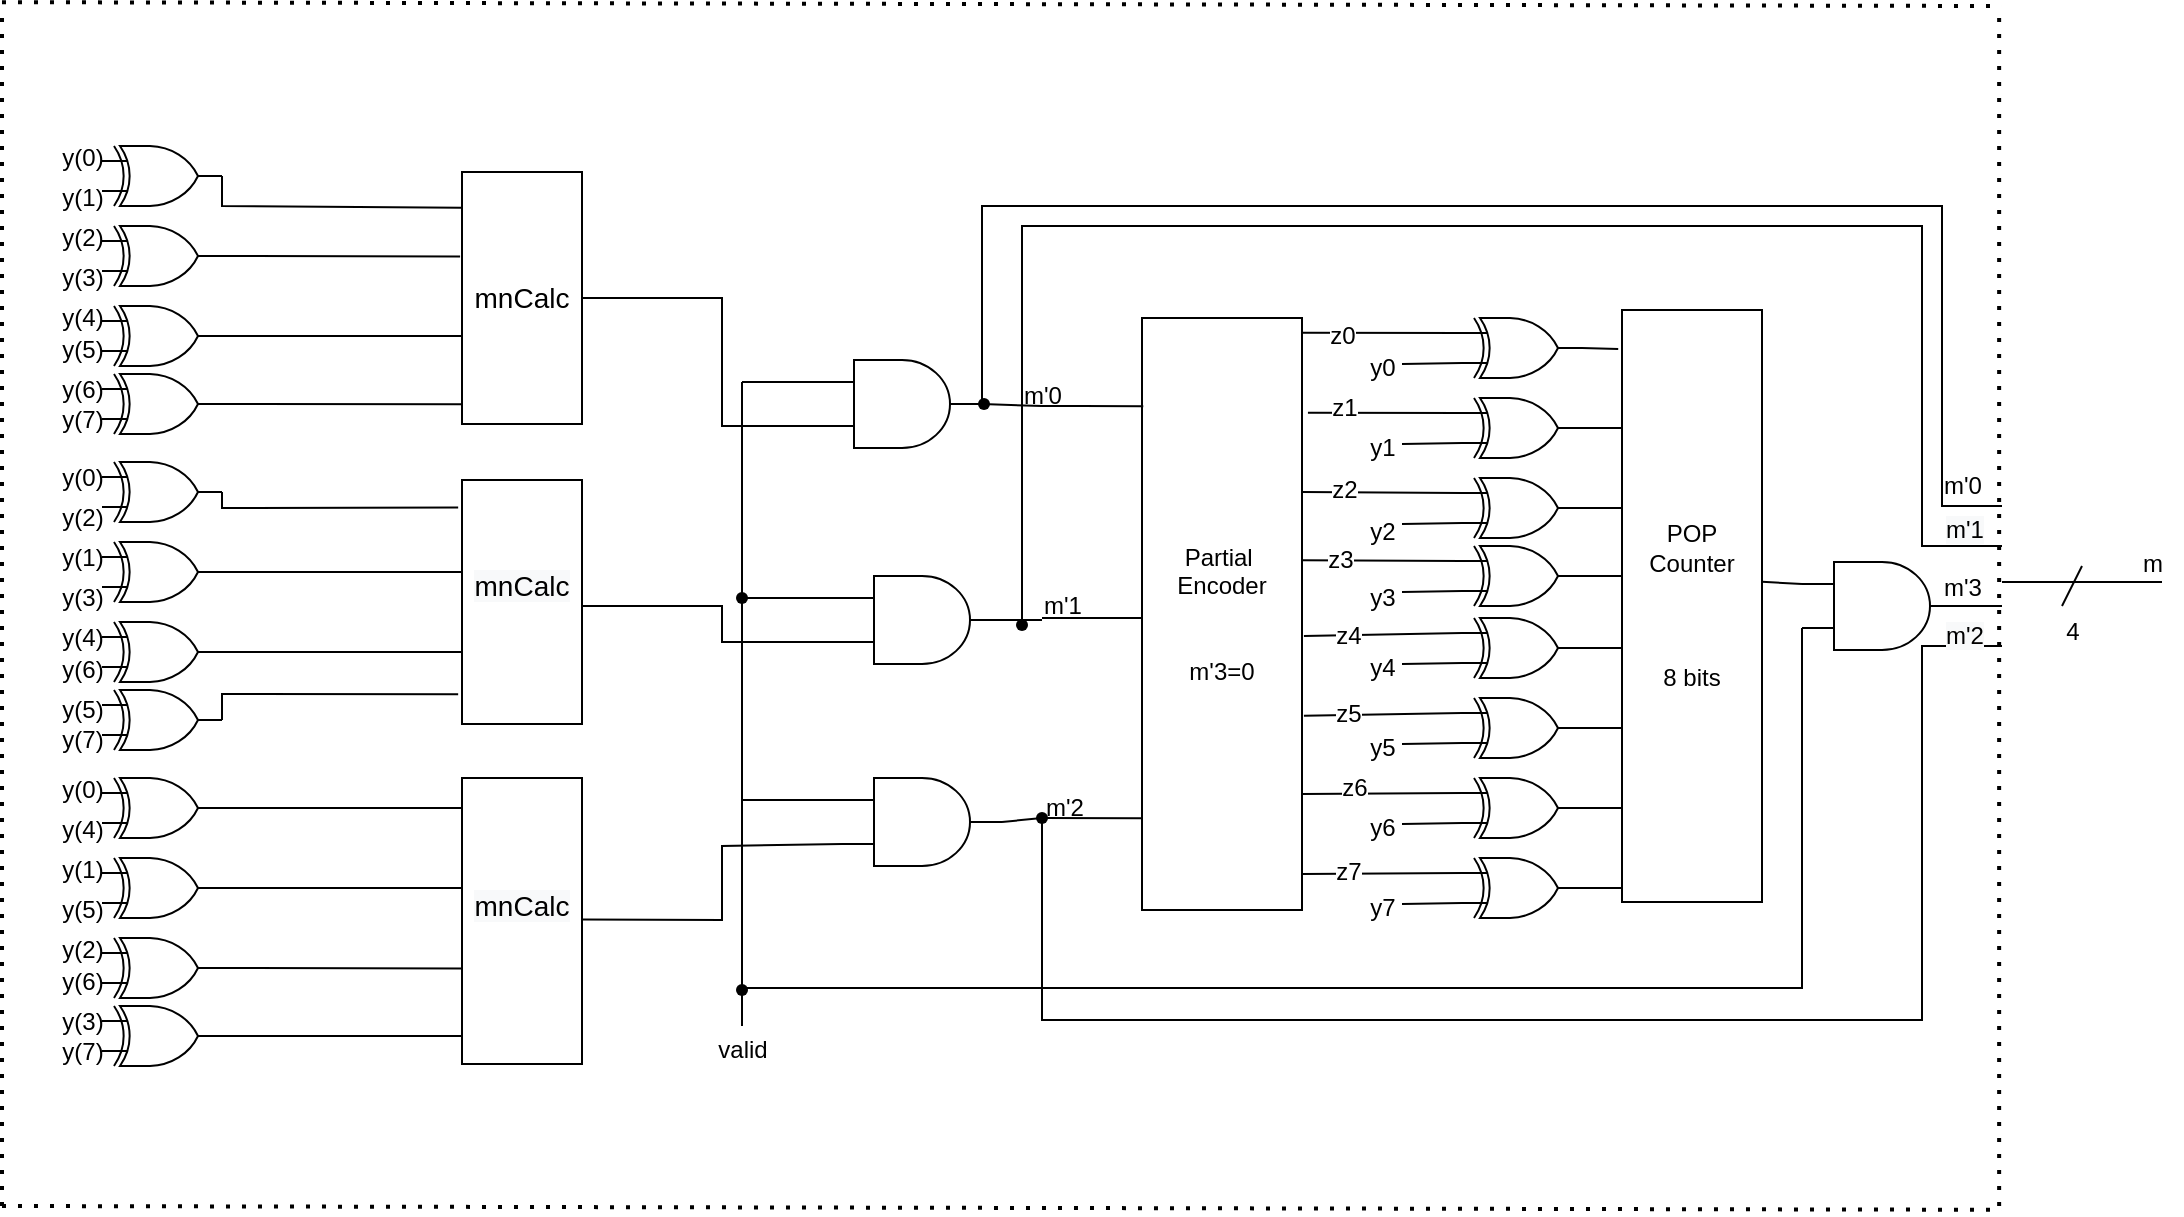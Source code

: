 <mxfile version="20.5.3" type="device"><diagram id="RGCrDH36CGzJ8MfQ7Pay" name="Página-1"><mxGraphModel dx="1460" dy="623" grid="1" gridSize="10" guides="1" tooltips="1" connect="1" arrows="1" fold="1" page="1" pageScale="1" pageWidth="1169" pageHeight="827" math="0" shadow="0"><root><mxCell id="0"/><mxCell id="1" parent="0"/><mxCell id="o5JIU1_hvtUKNkH62z-T-1" value="" style="verticalLabelPosition=bottom;shadow=0;dashed=0;align=center;html=1;verticalAlign=top;shape=mxgraph.electrical.logic_gates.logic_gate;operation=and;" vertex="1" parent="1"><mxGeometry x="940" y="398" width="80" height="44" as="geometry"/></mxCell><mxCell id="o5JIU1_hvtUKNkH62z-T-3" value="POP&lt;br&gt;Counter&lt;br&gt;&lt;br&gt;&lt;br&gt;&lt;br&gt;8 bits" style="rounded=0;whiteSpace=wrap;html=1;direction=south;" vertex="1" parent="1"><mxGeometry x="850" y="272" width="70" height="296" as="geometry"/></mxCell><mxCell id="o5JIU1_hvtUKNkH62z-T-4" value="" style="verticalLabelPosition=bottom;shadow=0;dashed=0;align=center;html=1;verticalAlign=top;shape=mxgraph.electrical.logic_gates.logic_gate;operation=xor;" vertex="1" parent="1"><mxGeometry x="770" y="276" width="60" height="30" as="geometry"/></mxCell><mxCell id="o5JIU1_hvtUKNkH62z-T-5" value="" style="verticalLabelPosition=bottom;shadow=0;dashed=0;align=center;html=1;verticalAlign=top;shape=mxgraph.electrical.logic_gates.logic_gate;operation=xor;" vertex="1" parent="1"><mxGeometry x="770" y="316" width="60" height="30" as="geometry"/></mxCell><mxCell id="o5JIU1_hvtUKNkH62z-T-6" value="" style="verticalLabelPosition=bottom;shadow=0;dashed=0;align=center;html=1;verticalAlign=top;shape=mxgraph.electrical.logic_gates.logic_gate;operation=xor;" vertex="1" parent="1"><mxGeometry x="770" y="356" width="60" height="30" as="geometry"/></mxCell><mxCell id="o5JIU1_hvtUKNkH62z-T-7" value="" style="verticalLabelPosition=bottom;shadow=0;dashed=0;align=center;html=1;verticalAlign=top;shape=mxgraph.electrical.logic_gates.logic_gate;operation=xor;" vertex="1" parent="1"><mxGeometry x="770" y="390" width="60" height="30" as="geometry"/></mxCell><mxCell id="o5JIU1_hvtUKNkH62z-T-9" value="" style="verticalLabelPosition=bottom;shadow=0;dashed=0;align=center;html=1;verticalAlign=top;shape=mxgraph.electrical.logic_gates.logic_gate;operation=xor;" vertex="1" parent="1"><mxGeometry x="770" y="466" width="60" height="30" as="geometry"/></mxCell><mxCell id="o5JIU1_hvtUKNkH62z-T-10" value="" style="verticalLabelPosition=bottom;shadow=0;dashed=0;align=center;html=1;verticalAlign=top;shape=mxgraph.electrical.logic_gates.logic_gate;operation=xor;" vertex="1" parent="1"><mxGeometry x="770" y="506" width="60" height="30" as="geometry"/></mxCell><mxCell id="o5JIU1_hvtUKNkH62z-T-8" value="" style="verticalLabelPosition=bottom;shadow=0;dashed=0;align=center;html=1;verticalAlign=top;shape=mxgraph.electrical.logic_gates.logic_gate;operation=xor;" vertex="1" parent="1"><mxGeometry x="770" y="426" width="60" height="30" as="geometry"/></mxCell><mxCell id="o5JIU1_hvtUKNkH62z-T-15" value="" style="verticalLabelPosition=bottom;shadow=0;dashed=0;align=center;html=1;verticalAlign=top;shape=mxgraph.electrical.logic_gates.logic_gate;operation=xor;" vertex="1" parent="1"><mxGeometry x="770" y="546" width="60" height="30" as="geometry"/></mxCell><mxCell id="o5JIU1_hvtUKNkH62z-T-16" value="Partial&amp;nbsp;&lt;br&gt;Encoder&lt;br&gt;&lt;br&gt;&lt;br&gt;m'3=0" style="rounded=0;whiteSpace=wrap;html=1;direction=south;" vertex="1" parent="1"><mxGeometry x="610" y="276" width="80" height="296" as="geometry"/></mxCell><mxCell id="o5JIU1_hvtUKNkH62z-T-17" value="m'3" style="text;html=1;align=center;verticalAlign=middle;resizable=0;points=[];autosize=1;strokeColor=none;fillColor=none;fontSize=12;fontFamily=Helvetica;fontColor=default;" vertex="1" parent="1"><mxGeometry x="1000" y="396" width="40" height="30" as="geometry"/></mxCell><mxCell id="o5JIU1_hvtUKNkH62z-T-20" value="" style="endArrow=none;html=1;rounded=0;fontFamily=Helvetica;fontSize=12;fontColor=default;entryX=0.459;entryY=0;entryDx=0;entryDy=0;entryPerimeter=0;exitX=0;exitY=0.25;exitDx=0;exitDy=0;exitPerimeter=0;" edge="1" parent="1" source="o5JIU1_hvtUKNkH62z-T-1" target="o5JIU1_hvtUKNkH62z-T-3"><mxGeometry width="50" height="50" relative="1" as="geometry"><mxPoint x="1150" y="586" as="sourcePoint"/><mxPoint x="1200" y="536" as="targetPoint"/></mxGeometry></mxCell><mxCell id="o5JIU1_hvtUKNkH62z-T-21" value="" style="endArrow=none;html=1;rounded=0;fontFamily=Helvetica;fontSize=12;fontColor=default;entryX=0;entryY=0.75;entryDx=0;entryDy=0;entryPerimeter=0;" edge="1" parent="1" target="o5JIU1_hvtUKNkH62z-T-1"><mxGeometry width="50" height="50" relative="1" as="geometry"><mxPoint x="410" y="610.952" as="sourcePoint"/><mxPoint x="1200" y="536" as="targetPoint"/><Array as="points"><mxPoint x="940" y="611"/></Array></mxGeometry></mxCell><mxCell id="o5JIU1_hvtUKNkH62z-T-23" value="" style="endArrow=none;html=1;rounded=0;fontFamily=Helvetica;fontSize=12;fontColor=default;entryX=0;entryY=0.25;entryDx=0;entryDy=0;entryPerimeter=0;" edge="1" parent="1" target="o5JIU1_hvtUKNkH62z-T-15"><mxGeometry width="50" height="50" relative="1" as="geometry"><mxPoint x="690" y="554" as="sourcePoint"/><mxPoint x="720" y="536" as="targetPoint"/></mxGeometry></mxCell><mxCell id="o5JIU1_hvtUKNkH62z-T-67" value="z7" style="edgeLabel;html=1;align=center;verticalAlign=middle;resizable=0;points=[];fontSize=12;fontFamily=Helvetica;fontColor=default;" vertex="1" connectable="0" parent="o5JIU1_hvtUKNkH62z-T-23"><mxGeometry x="-0.436" y="1" relative="1" as="geometry"><mxPoint as="offset"/></mxGeometry></mxCell><mxCell id="o5JIU1_hvtUKNkH62z-T-24" value="" style="endArrow=none;html=1;rounded=0;fontFamily=Helvetica;fontSize=12;fontColor=default;entryX=0;entryY=0.25;entryDx=0;entryDy=0;entryPerimeter=0;" edge="1" parent="1" target="o5JIU1_hvtUKNkH62z-T-10"><mxGeometry width="50" height="50" relative="1" as="geometry"><mxPoint x="690" y="514" as="sourcePoint"/><mxPoint x="720" y="536" as="targetPoint"/></mxGeometry></mxCell><mxCell id="o5JIU1_hvtUKNkH62z-T-66" value="z6" style="edgeLabel;html=1;align=center;verticalAlign=middle;resizable=0;points=[];fontSize=12;fontFamily=Helvetica;fontColor=default;" vertex="1" connectable="0" parent="o5JIU1_hvtUKNkH62z-T-24"><mxGeometry x="-0.364" y="3" relative="1" as="geometry"><mxPoint as="offset"/></mxGeometry></mxCell><mxCell id="o5JIU1_hvtUKNkH62z-T-25" value="" style="endArrow=none;html=1;rounded=0;fontFamily=Helvetica;fontSize=12;fontColor=default;entryX=0;entryY=0.25;entryDx=0;entryDy=0;entryPerimeter=0;exitX=0.672;exitY=-0.012;exitDx=0;exitDy=0;exitPerimeter=0;" edge="1" parent="1" source="o5JIU1_hvtUKNkH62z-T-16" target="o5JIU1_hvtUKNkH62z-T-9"><mxGeometry width="50" height="50" relative="1" as="geometry"><mxPoint x="670" y="586" as="sourcePoint"/><mxPoint x="720" y="536" as="targetPoint"/></mxGeometry></mxCell><mxCell id="o5JIU1_hvtUKNkH62z-T-65" value="z5" style="edgeLabel;html=1;align=center;verticalAlign=middle;resizable=0;points=[];fontSize=12;fontFamily=Helvetica;fontColor=default;" vertex="1" connectable="0" parent="o5JIU1_hvtUKNkH62z-T-25"><mxGeometry x="-0.453" y="1" relative="1" as="geometry"><mxPoint as="offset"/></mxGeometry></mxCell><mxCell id="o5JIU1_hvtUKNkH62z-T-26" value="" style="endArrow=none;html=1;rounded=0;fontFamily=Helvetica;fontSize=12;fontColor=default;entryX=0;entryY=0.25;entryDx=0;entryDy=0;entryPerimeter=0;exitX=0.537;exitY=-0.012;exitDx=0;exitDy=0;exitPerimeter=0;" edge="1" parent="1" source="o5JIU1_hvtUKNkH62z-T-16" target="o5JIU1_hvtUKNkH62z-T-8"><mxGeometry width="50" height="50" relative="1" as="geometry"><mxPoint x="670" y="586" as="sourcePoint"/><mxPoint x="720" y="536" as="targetPoint"/></mxGeometry></mxCell><mxCell id="o5JIU1_hvtUKNkH62z-T-64" value="z4" style="edgeLabel;html=1;align=center;verticalAlign=middle;resizable=0;points=[];fontSize=12;fontFamily=Helvetica;fontColor=default;" vertex="1" connectable="0" parent="o5JIU1_hvtUKNkH62z-T-26"><mxGeometry x="-0.453" relative="1" as="geometry"><mxPoint as="offset"/></mxGeometry></mxCell><mxCell id="o5JIU1_hvtUKNkH62z-T-28" value="" style="endArrow=none;html=1;rounded=0;fontFamily=Helvetica;fontSize=12;fontColor=default;entryX=0;entryY=0.25;entryDx=0;entryDy=0;entryPerimeter=0;exitX=0.409;exitY=0;exitDx=0;exitDy=0;exitPerimeter=0;" edge="1" parent="1" source="o5JIU1_hvtUKNkH62z-T-16" target="o5JIU1_hvtUKNkH62z-T-7"><mxGeometry width="50" height="50" relative="1" as="geometry"><mxPoint x="670" y="586" as="sourcePoint"/><mxPoint x="720" y="536" as="targetPoint"/></mxGeometry></mxCell><mxCell id="o5JIU1_hvtUKNkH62z-T-68" value="z3" style="edgeLabel;html=1;align=center;verticalAlign=middle;resizable=0;points=[];fontSize=12;fontFamily=Helvetica;fontColor=default;" vertex="1" connectable="0" parent="o5JIU1_hvtUKNkH62z-T-28"><mxGeometry x="-0.543" relative="1" as="geometry"><mxPoint as="offset"/></mxGeometry></mxCell><mxCell id="o5JIU1_hvtUKNkH62z-T-29" value="" style="endArrow=none;html=1;rounded=0;fontFamily=Helvetica;fontSize=12;fontColor=default;entryX=0;entryY=0.25;entryDx=0;entryDy=0;entryPerimeter=0;exitX=0.294;exitY=0;exitDx=0;exitDy=0;exitPerimeter=0;" edge="1" parent="1" source="o5JIU1_hvtUKNkH62z-T-16" target="o5JIU1_hvtUKNkH62z-T-6"><mxGeometry width="50" height="50" relative="1" as="geometry"><mxPoint x="670" y="586" as="sourcePoint"/><mxPoint x="720" y="536" as="targetPoint"/></mxGeometry></mxCell><mxCell id="o5JIU1_hvtUKNkH62z-T-62" value="z2" style="edgeLabel;html=1;align=center;verticalAlign=middle;resizable=0;points=[];fontSize=12;fontFamily=Helvetica;fontColor=default;" vertex="1" connectable="0" parent="o5JIU1_hvtUKNkH62z-T-29"><mxGeometry x="-0.472" y="1" relative="1" as="geometry"><mxPoint as="offset"/></mxGeometry></mxCell><mxCell id="o5JIU1_hvtUKNkH62z-T-31" value="" style="endArrow=none;html=1;rounded=0;fontFamily=Helvetica;fontSize=12;fontColor=default;entryX=0;entryY=0.25;entryDx=0;entryDy=0;entryPerimeter=0;exitX=0.16;exitY=-0.037;exitDx=0;exitDy=0;exitPerimeter=0;" edge="1" parent="1" source="o5JIU1_hvtUKNkH62z-T-16" target="o5JIU1_hvtUKNkH62z-T-5"><mxGeometry width="50" height="50" relative="1" as="geometry"><mxPoint x="970" y="586" as="sourcePoint"/><mxPoint x="1020" y="536" as="targetPoint"/></mxGeometry></mxCell><mxCell id="o5JIU1_hvtUKNkH62z-T-61" value="z1" style="edgeLabel;html=1;align=center;verticalAlign=middle;resizable=0;points=[];fontSize=12;fontFamily=Helvetica;fontColor=default;" vertex="1" connectable="0" parent="o5JIU1_hvtUKNkH62z-T-31"><mxGeometry x="-0.528" y="3" relative="1" as="geometry"><mxPoint as="offset"/></mxGeometry></mxCell><mxCell id="o5JIU1_hvtUKNkH62z-T-32" value="" style="endArrow=none;html=1;rounded=0;fontFamily=Helvetica;fontSize=12;fontColor=default;entryX=0;entryY=0.25;entryDx=0;entryDy=0;entryPerimeter=0;exitX=0.025;exitY=0;exitDx=0;exitDy=0;exitPerimeter=0;" edge="1" parent="1" source="o5JIU1_hvtUKNkH62z-T-16" target="o5JIU1_hvtUKNkH62z-T-4"><mxGeometry width="50" height="50" relative="1" as="geometry"><mxPoint x="970" y="586" as="sourcePoint"/><mxPoint x="1020" y="536" as="targetPoint"/></mxGeometry></mxCell><mxCell id="o5JIU1_hvtUKNkH62z-T-60" value="z0" style="edgeLabel;html=1;align=center;verticalAlign=middle;resizable=0;points=[];fontSize=12;fontFamily=Helvetica;fontColor=default;" vertex="1" connectable="0" parent="o5JIU1_hvtUKNkH62z-T-32"><mxGeometry x="-0.507" y="-1" relative="1" as="geometry"><mxPoint as="offset"/></mxGeometry></mxCell><mxCell id="o5JIU1_hvtUKNkH62z-T-34" value="" style="endArrow=none;html=1;rounded=0;fontFamily=Helvetica;fontSize=12;fontColor=default;entryX=0;entryY=0.75;entryDx=0;entryDy=0;entryPerimeter=0;" edge="1" parent="1" target="o5JIU1_hvtUKNkH62z-T-4"><mxGeometry width="50" height="50" relative="1" as="geometry"><mxPoint x="740" y="299" as="sourcePoint"/><mxPoint x="650" y="276" as="targetPoint"/></mxGeometry></mxCell><mxCell id="o5JIU1_hvtUKNkH62z-T-36" value="" style="endArrow=none;html=1;rounded=0;fontFamily=Helvetica;fontSize=12;fontColor=default;entryX=0;entryY=0.75;entryDx=0;entryDy=0;entryPerimeter=0;" edge="1" parent="1" target="o5JIU1_hvtUKNkH62z-T-5"><mxGeometry width="50" height="50" relative="1" as="geometry"><mxPoint x="740" y="339" as="sourcePoint"/><mxPoint x="790" y="318.5" as="targetPoint"/></mxGeometry></mxCell><mxCell id="o5JIU1_hvtUKNkH62z-T-39" value="" style="endArrow=none;html=1;rounded=0;fontFamily=Helvetica;fontSize=12;fontColor=default;entryX=0;entryY=0.75;entryDx=0;entryDy=0;entryPerimeter=0;" edge="1" parent="1" target="o5JIU1_hvtUKNkH62z-T-6"><mxGeometry width="50" height="50" relative="1" as="geometry"><mxPoint x="740" y="379" as="sourcePoint"/><mxPoint x="650" y="276" as="targetPoint"/></mxGeometry></mxCell><mxCell id="o5JIU1_hvtUKNkH62z-T-40" value="" style="endArrow=none;html=1;rounded=0;fontFamily=Helvetica;fontSize=12;fontColor=default;entryX=0;entryY=0.75;entryDx=0;entryDy=0;entryPerimeter=0;" edge="1" parent="1" target="o5JIU1_hvtUKNkH62z-T-7"><mxGeometry width="50" height="50" relative="1" as="geometry"><mxPoint x="740" y="413" as="sourcePoint"/><mxPoint x="650" y="276" as="targetPoint"/></mxGeometry></mxCell><mxCell id="o5JIU1_hvtUKNkH62z-T-41" value="" style="endArrow=none;html=1;rounded=0;fontFamily=Helvetica;fontSize=12;fontColor=default;entryX=0;entryY=0.75;entryDx=0;entryDy=0;entryPerimeter=0;" edge="1" parent="1" target="o5JIU1_hvtUKNkH62z-T-8"><mxGeometry width="50" height="50" relative="1" as="geometry"><mxPoint x="740" y="449" as="sourcePoint"/><mxPoint x="650" y="276" as="targetPoint"/></mxGeometry></mxCell><mxCell id="o5JIU1_hvtUKNkH62z-T-42" value="" style="endArrow=none;html=1;rounded=0;fontFamily=Helvetica;fontSize=12;fontColor=default;entryX=0;entryY=0.75;entryDx=0;entryDy=0;entryPerimeter=0;" edge="1" parent="1" target="o5JIU1_hvtUKNkH62z-T-9"><mxGeometry width="50" height="50" relative="1" as="geometry"><mxPoint x="740" y="489" as="sourcePoint"/><mxPoint x="650" y="276" as="targetPoint"/></mxGeometry></mxCell><mxCell id="o5JIU1_hvtUKNkH62z-T-43" value="" style="endArrow=none;html=1;rounded=0;fontFamily=Helvetica;fontSize=12;fontColor=default;entryX=0;entryY=0.75;entryDx=0;entryDy=0;entryPerimeter=0;" edge="1" parent="1" target="o5JIU1_hvtUKNkH62z-T-10"><mxGeometry width="50" height="50" relative="1" as="geometry"><mxPoint x="740" y="529" as="sourcePoint"/><mxPoint x="650" y="276" as="targetPoint"/></mxGeometry></mxCell><mxCell id="o5JIU1_hvtUKNkH62z-T-44" value="" style="endArrow=none;html=1;rounded=0;fontFamily=Helvetica;fontSize=12;fontColor=default;entryX=0;entryY=0.75;entryDx=0;entryDy=0;entryPerimeter=0;" edge="1" parent="1" target="o5JIU1_hvtUKNkH62z-T-15"><mxGeometry width="50" height="50" relative="1" as="geometry"><mxPoint x="740" y="569" as="sourcePoint"/><mxPoint x="650" y="276" as="targetPoint"/></mxGeometry></mxCell><mxCell id="o5JIU1_hvtUKNkH62z-T-47" value="" style="endArrow=none;html=1;rounded=0;fontFamily=Helvetica;fontSize=12;fontColor=default;entryX=1;entryY=0.5;entryDx=0;entryDy=0;entryPerimeter=0;" edge="1" parent="1" target="o5JIU1_hvtUKNkH62z-T-6"><mxGeometry width="50" height="50" relative="1" as="geometry"><mxPoint x="850" y="371" as="sourcePoint"/><mxPoint x="650" y="276" as="targetPoint"/></mxGeometry></mxCell><mxCell id="o5JIU1_hvtUKNkH62z-T-48" value="" style="endArrow=none;html=1;rounded=0;fontFamily=Helvetica;fontSize=12;fontColor=default;entryX=1;entryY=0.5;entryDx=0;entryDy=0;entryPerimeter=0;" edge="1" parent="1" target="o5JIU1_hvtUKNkH62z-T-7"><mxGeometry width="50" height="50" relative="1" as="geometry"><mxPoint x="850" y="405" as="sourcePoint"/><mxPoint x="650" y="276" as="targetPoint"/></mxGeometry></mxCell><mxCell id="o5JIU1_hvtUKNkH62z-T-49" value="" style="endArrow=none;html=1;rounded=0;fontFamily=Helvetica;fontSize=12;fontColor=default;entryX=1;entryY=0.5;entryDx=0;entryDy=0;entryPerimeter=0;" edge="1" parent="1" target="o5JIU1_hvtUKNkH62z-T-8"><mxGeometry width="50" height="50" relative="1" as="geometry"><mxPoint x="850" y="441" as="sourcePoint"/><mxPoint x="650" y="276" as="targetPoint"/></mxGeometry></mxCell><mxCell id="o5JIU1_hvtUKNkH62z-T-50" value="" style="endArrow=none;html=1;rounded=0;fontFamily=Helvetica;fontSize=12;fontColor=default;entryX=1;entryY=0.5;entryDx=0;entryDy=0;entryPerimeter=0;" edge="1" parent="1" target="o5JIU1_hvtUKNkH62z-T-9"><mxGeometry width="50" height="50" relative="1" as="geometry"><mxPoint x="850" y="481" as="sourcePoint"/><mxPoint x="580" y="456" as="targetPoint"/></mxGeometry></mxCell><mxCell id="o5JIU1_hvtUKNkH62z-T-52" value="" style="endArrow=none;html=1;rounded=0;fontFamily=Helvetica;fontSize=12;fontColor=default;entryX=0.066;entryY=1.027;entryDx=0;entryDy=0;entryPerimeter=0;exitX=1;exitY=0.5;exitDx=0;exitDy=0;exitPerimeter=0;" edge="1" parent="1" source="o5JIU1_hvtUKNkH62z-T-4" target="o5JIU1_hvtUKNkH62z-T-3"><mxGeometry width="50" height="50" relative="1" as="geometry"><mxPoint x="910" y="366" as="sourcePoint"/><mxPoint x="960" y="316" as="targetPoint"/></mxGeometry></mxCell><mxCell id="o5JIU1_hvtUKNkH62z-T-53" value="" style="endArrow=none;html=1;rounded=0;fontFamily=Helvetica;fontSize=12;fontColor=default;entryX=1;entryY=0.5;entryDx=0;entryDy=0;entryPerimeter=0;" edge="1" parent="1" target="o5JIU1_hvtUKNkH62z-T-5"><mxGeometry width="50" height="50" relative="1" as="geometry"><mxPoint x="850" y="331" as="sourcePoint"/><mxPoint x="960" y="316" as="targetPoint"/></mxGeometry></mxCell><mxCell id="o5JIU1_hvtUKNkH62z-T-54" value="" style="endArrow=none;html=1;rounded=0;fontFamily=Helvetica;fontSize=12;fontColor=default;entryX=1;entryY=0.5;entryDx=0;entryDy=0;entryPerimeter=0;" edge="1" parent="1" target="o5JIU1_hvtUKNkH62z-T-10"><mxGeometry width="50" height="50" relative="1" as="geometry"><mxPoint x="850" y="521" as="sourcePoint"/><mxPoint x="960" y="316" as="targetPoint"/></mxGeometry></mxCell><mxCell id="o5JIU1_hvtUKNkH62z-T-55" value="" style="endArrow=none;html=1;rounded=0;fontFamily=Helvetica;fontSize=12;fontColor=default;entryX=1;entryY=0.5;entryDx=0;entryDy=0;entryPerimeter=0;" edge="1" parent="1" target="o5JIU1_hvtUKNkH62z-T-15"><mxGeometry width="50" height="50" relative="1" as="geometry"><mxPoint x="850" y="561" as="sourcePoint"/><mxPoint x="960" y="316" as="targetPoint"/></mxGeometry></mxCell><mxCell id="o5JIU1_hvtUKNkH62z-T-56" value="" style="endArrow=none;html=1;rounded=0;fontFamily=Helvetica;fontSize=12;fontColor=default;entryX=0.149;entryY=0.992;entryDx=0;entryDy=0;entryPerimeter=0;" edge="1" parent="1" target="o5JIU1_hvtUKNkH62z-T-16"><mxGeometry width="50" height="50" relative="1" as="geometry"><mxPoint x="560" y="320" as="sourcePoint"/><mxPoint x="590" y="316" as="targetPoint"/><Array as="points"><mxPoint x="580" y="320"/></Array></mxGeometry></mxCell><mxCell id="o5JIU1_hvtUKNkH62z-T-57" value="" style="endArrow=none;html=1;rounded=0;fontFamily=Helvetica;fontSize=12;fontColor=default;" edge="1" parent="1"><mxGeometry width="50" height="50" relative="1" as="geometry"><mxPoint x="560" y="426" as="sourcePoint"/><mxPoint x="610" y="426" as="targetPoint"/></mxGeometry></mxCell><mxCell id="o5JIU1_hvtUKNkH62z-T-58" value="" style="endArrow=none;html=1;rounded=0;fontFamily=Helvetica;fontSize=12;fontColor=default;entryX=0.845;entryY=1;entryDx=0;entryDy=0;entryPerimeter=0;" edge="1" parent="1" target="o5JIU1_hvtUKNkH62z-T-16"><mxGeometry width="50" height="50" relative="1" as="geometry"><mxPoint x="560" y="526" as="sourcePoint"/><mxPoint x="590" y="316" as="targetPoint"/></mxGeometry></mxCell><mxCell id="o5JIU1_hvtUKNkH62z-T-70" value="y7" style="text;html=1;align=center;verticalAlign=middle;resizable=0;points=[];autosize=1;strokeColor=none;fillColor=none;fontSize=12;fontFamily=Helvetica;fontColor=default;" vertex="1" parent="1"><mxGeometry x="710" y="556" width="40" height="30" as="geometry"/></mxCell><mxCell id="o5JIU1_hvtUKNkH62z-T-73" value="y6" style="text;html=1;align=center;verticalAlign=middle;resizable=0;points=[];autosize=1;strokeColor=none;fillColor=none;fontSize=12;fontFamily=Helvetica;fontColor=default;" vertex="1" parent="1"><mxGeometry x="710" y="516" width="40" height="30" as="geometry"/></mxCell><mxCell id="o5JIU1_hvtUKNkH62z-T-74" value="y5" style="text;html=1;align=center;verticalAlign=middle;resizable=0;points=[];autosize=1;strokeColor=none;fillColor=none;fontSize=12;fontFamily=Helvetica;fontColor=default;" vertex="1" parent="1"><mxGeometry x="710" y="476" width="40" height="30" as="geometry"/></mxCell><mxCell id="o5JIU1_hvtUKNkH62z-T-75" value="y4" style="text;html=1;align=center;verticalAlign=middle;resizable=0;points=[];autosize=1;strokeColor=none;fillColor=none;fontSize=12;fontFamily=Helvetica;fontColor=default;" vertex="1" parent="1"><mxGeometry x="710" y="436" width="40" height="30" as="geometry"/></mxCell><mxCell id="o5JIU1_hvtUKNkH62z-T-76" value="y3" style="text;html=1;align=center;verticalAlign=middle;resizable=0;points=[];autosize=1;strokeColor=none;fillColor=none;fontSize=12;fontFamily=Helvetica;fontColor=default;" vertex="1" parent="1"><mxGeometry x="710" y="401" width="40" height="30" as="geometry"/></mxCell><mxCell id="o5JIU1_hvtUKNkH62z-T-77" value="y2" style="text;html=1;align=center;verticalAlign=middle;resizable=0;points=[];autosize=1;strokeColor=none;fillColor=none;fontSize=12;fontFamily=Helvetica;fontColor=default;" vertex="1" parent="1"><mxGeometry x="710" y="368" width="40" height="30" as="geometry"/></mxCell><mxCell id="o5JIU1_hvtUKNkH62z-T-78" value="y1" style="text;html=1;align=center;verticalAlign=middle;resizable=0;points=[];autosize=1;strokeColor=none;fillColor=none;fontSize=12;fontFamily=Helvetica;fontColor=default;" vertex="1" parent="1"><mxGeometry x="710" y="326" width="40" height="30" as="geometry"/></mxCell><mxCell id="o5JIU1_hvtUKNkH62z-T-79" value="y0" style="text;html=1;align=center;verticalAlign=middle;resizable=0;points=[];autosize=1;strokeColor=none;fillColor=none;fontSize=12;fontFamily=Helvetica;fontColor=default;" vertex="1" parent="1"><mxGeometry x="710" y="286" width="40" height="30" as="geometry"/></mxCell><mxCell id="o5JIU1_hvtUKNkH62z-T-81" value="m'0" style="text;html=1;align=center;verticalAlign=middle;resizable=0;points=[];autosize=1;strokeColor=none;fillColor=none;fontSize=12;fontFamily=Helvetica;fontColor=default;" vertex="1" parent="1"><mxGeometry x="540" y="300" width="40" height="30" as="geometry"/></mxCell><mxCell id="o5JIU1_hvtUKNkH62z-T-82" value="m'1" style="text;html=1;align=center;verticalAlign=middle;resizable=0;points=[];autosize=1;strokeColor=none;fillColor=none;fontSize=12;fontFamily=Helvetica;fontColor=default;" vertex="1" parent="1"><mxGeometry x="550" y="405" width="40" height="30" as="geometry"/></mxCell><mxCell id="o5JIU1_hvtUKNkH62z-T-83" value="m'2" style="text;html=1;align=center;verticalAlign=middle;resizable=0;points=[];autosize=1;strokeColor=none;fillColor=none;fontSize=12;fontFamily=Helvetica;fontColor=default;" vertex="1" parent="1"><mxGeometry x="551" y="506" width="40" height="30" as="geometry"/></mxCell><mxCell id="o5JIU1_hvtUKNkH62z-T-85" value="" style="verticalLabelPosition=bottom;shadow=0;dashed=0;align=center;html=1;verticalAlign=top;shape=mxgraph.electrical.logic_gates.logic_gate;operation=xor;" vertex="1" parent="1"><mxGeometry x="90" y="190" width="60" height="30" as="geometry"/></mxCell><mxCell id="o5JIU1_hvtUKNkH62z-T-86" value="" style="verticalLabelPosition=bottom;shadow=0;dashed=0;align=center;html=1;verticalAlign=top;shape=mxgraph.electrical.logic_gates.logic_gate;operation=xor;" vertex="1" parent="1"><mxGeometry x="90" y="230" width="60" height="30" as="geometry"/></mxCell><mxCell id="o5JIU1_hvtUKNkH62z-T-87" value="" style="verticalLabelPosition=bottom;shadow=0;dashed=0;align=center;html=1;verticalAlign=top;shape=mxgraph.electrical.logic_gates.logic_gate;operation=xor;" vertex="1" parent="1"><mxGeometry x="90" y="270" width="60" height="30" as="geometry"/></mxCell><mxCell id="o5JIU1_hvtUKNkH62z-T-88" value="" style="verticalLabelPosition=bottom;shadow=0;dashed=0;align=center;html=1;verticalAlign=top;shape=mxgraph.electrical.logic_gates.logic_gate;operation=xor;" vertex="1" parent="1"><mxGeometry x="90" y="304" width="60" height="30" as="geometry"/></mxCell><mxCell id="o5JIU1_hvtUKNkH62z-T-93" value="" style="verticalLabelPosition=bottom;shadow=0;dashed=0;align=center;html=1;verticalAlign=top;shape=mxgraph.electrical.logic_gates.logic_gate;operation=xor;" vertex="1" parent="1"><mxGeometry x="90" y="348" width="60" height="30" as="geometry"/></mxCell><mxCell id="o5JIU1_hvtUKNkH62z-T-94" value="" style="verticalLabelPosition=bottom;shadow=0;dashed=0;align=center;html=1;verticalAlign=top;shape=mxgraph.electrical.logic_gates.logic_gate;operation=xor;" vertex="1" parent="1"><mxGeometry x="90" y="388" width="60" height="30" as="geometry"/></mxCell><mxCell id="o5JIU1_hvtUKNkH62z-T-95" value="" style="verticalLabelPosition=bottom;shadow=0;dashed=0;align=center;html=1;verticalAlign=top;shape=mxgraph.electrical.logic_gates.logic_gate;operation=xor;" vertex="1" parent="1"><mxGeometry x="90" y="428" width="60" height="30" as="geometry"/></mxCell><mxCell id="o5JIU1_hvtUKNkH62z-T-96" value="" style="verticalLabelPosition=bottom;shadow=0;dashed=0;align=center;html=1;verticalAlign=top;shape=mxgraph.electrical.logic_gates.logic_gate;operation=xor;" vertex="1" parent="1"><mxGeometry x="90" y="462" width="60" height="30" as="geometry"/></mxCell><mxCell id="o5JIU1_hvtUKNkH62z-T-101" value="" style="verticalLabelPosition=bottom;shadow=0;dashed=0;align=center;html=1;verticalAlign=top;shape=mxgraph.electrical.logic_gates.logic_gate;operation=xor;" vertex="1" parent="1"><mxGeometry x="90" y="506" width="60" height="30" as="geometry"/></mxCell><mxCell id="o5JIU1_hvtUKNkH62z-T-102" value="" style="verticalLabelPosition=bottom;shadow=0;dashed=0;align=center;html=1;verticalAlign=top;shape=mxgraph.electrical.logic_gates.logic_gate;operation=xor;" vertex="1" parent="1"><mxGeometry x="90" y="546" width="60" height="30" as="geometry"/></mxCell><mxCell id="o5JIU1_hvtUKNkH62z-T-103" value="" style="verticalLabelPosition=bottom;shadow=0;dashed=0;align=center;html=1;verticalAlign=top;shape=mxgraph.electrical.logic_gates.logic_gate;operation=xor;" vertex="1" parent="1"><mxGeometry x="90" y="586" width="60" height="30" as="geometry"/></mxCell><mxCell id="o5JIU1_hvtUKNkH62z-T-104" value="" style="verticalLabelPosition=bottom;shadow=0;dashed=0;align=center;html=1;verticalAlign=top;shape=mxgraph.electrical.logic_gates.logic_gate;operation=xor;" vertex="1" parent="1"><mxGeometry x="90" y="620" width="60" height="30" as="geometry"/></mxCell><mxCell id="o5JIU1_hvtUKNkH62z-T-160" value="" style="endArrow=none;html=1;rounded=0;fontFamily=Helvetica;fontSize=14;fontColor=default;entryX=1;entryY=0.5;entryDx=0;entryDy=0;entryPerimeter=0;exitX=0.142;exitY=1;exitDx=0;exitDy=0;exitPerimeter=0;" edge="1" parent="1" source="o5JIU1_hvtUKNkH62z-T-172" target="o5JIU1_hvtUKNkH62z-T-85"><mxGeometry width="50" height="50" relative="1" as="geometry"><mxPoint x="250" y="205" as="sourcePoint"/><mxPoint x="590" y="429" as="targetPoint"/><Array as="points"><mxPoint x="150" y="220"/></Array></mxGeometry></mxCell><mxCell id="o5JIU1_hvtUKNkH62z-T-161" value="" style="endArrow=none;html=1;rounded=0;fontFamily=Helvetica;fontSize=14;fontColor=default;exitX=1;exitY=0.5;exitDx=0;exitDy=0;exitPerimeter=0;entryX=0.335;entryY=1.016;entryDx=0;entryDy=0;entryPerimeter=0;" edge="1" parent="1" source="o5JIU1_hvtUKNkH62z-T-86" target="o5JIU1_hvtUKNkH62z-T-172"><mxGeometry width="50" height="50" relative="1" as="geometry"><mxPoint x="540" y="479" as="sourcePoint"/><mxPoint x="250" y="245" as="targetPoint"/></mxGeometry></mxCell><mxCell id="o5JIU1_hvtUKNkH62z-T-162" value="" style="endArrow=none;html=1;rounded=0;fontFamily=Helvetica;fontSize=14;fontColor=default;exitX=1;exitY=0.5;exitDx=0;exitDy=0;exitPerimeter=0;" edge="1" parent="1" source="o5JIU1_hvtUKNkH62z-T-87"><mxGeometry width="50" height="50" relative="1" as="geometry"><mxPoint x="540" y="479" as="sourcePoint"/><mxPoint x="270" y="285" as="targetPoint"/></mxGeometry></mxCell><mxCell id="o5JIU1_hvtUKNkH62z-T-163" value="" style="endArrow=none;html=1;rounded=0;fontFamily=Helvetica;fontSize=14;fontColor=default;exitX=1;exitY=0.5;exitDx=0;exitDy=0;exitPerimeter=0;entryX=0.922;entryY=0.984;entryDx=0;entryDy=0;entryPerimeter=0;" edge="1" parent="1" source="o5JIU1_hvtUKNkH62z-T-88" target="o5JIU1_hvtUKNkH62z-T-172"><mxGeometry width="50" height="50" relative="1" as="geometry"><mxPoint x="540" y="479" as="sourcePoint"/><mxPoint x="250" y="319" as="targetPoint"/><Array as="points"/></mxGeometry></mxCell><mxCell id="o5JIU1_hvtUKNkH62z-T-164" value="" style="endArrow=none;html=1;rounded=0;fontFamily=Helvetica;fontSize=14;fontColor=default;exitX=1;exitY=0.5;exitDx=0;exitDy=0;exitPerimeter=0;entryX=0.113;entryY=1.032;entryDx=0;entryDy=0;entryPerimeter=0;" edge="1" parent="1" source="o5JIU1_hvtUKNkH62z-T-93" target="o5JIU1_hvtUKNkH62z-T-173"><mxGeometry width="50" height="50" relative="1" as="geometry"><mxPoint x="540" y="479" as="sourcePoint"/><mxPoint x="250" y="363" as="targetPoint"/><Array as="points"><mxPoint x="150" y="371"/></Array></mxGeometry></mxCell><mxCell id="o5JIU1_hvtUKNkH62z-T-165" value="" style="endArrow=none;html=1;rounded=0;fontFamily=Helvetica;fontSize=14;fontColor=default;exitX=1;exitY=0.5;exitDx=0;exitDy=0;exitPerimeter=0;entryX=0.377;entryY=1;entryDx=0;entryDy=0;entryPerimeter=0;" edge="1" parent="1" source="o5JIU1_hvtUKNkH62z-T-94" target="o5JIU1_hvtUKNkH62z-T-173"><mxGeometry width="50" height="50" relative="1" as="geometry"><mxPoint x="540" y="479" as="sourcePoint"/><mxPoint x="250" y="403" as="targetPoint"/></mxGeometry></mxCell><mxCell id="o5JIU1_hvtUKNkH62z-T-166" value="" style="endArrow=none;html=1;rounded=0;fontFamily=Helvetica;fontSize=14;fontColor=default;exitX=1;exitY=0.5;exitDx=0;exitDy=0;exitPerimeter=0;entryX=0.705;entryY=1;entryDx=0;entryDy=0;entryPerimeter=0;" edge="1" parent="1" source="o5JIU1_hvtUKNkH62z-T-95" target="o5JIU1_hvtUKNkH62z-T-173"><mxGeometry width="50" height="50" relative="1" as="geometry"><mxPoint x="540" y="479" as="sourcePoint"/><mxPoint x="250" y="443" as="targetPoint"/></mxGeometry></mxCell><mxCell id="o5JIU1_hvtUKNkH62z-T-167" value="" style="endArrow=none;html=1;rounded=0;fontFamily=Helvetica;fontSize=14;fontColor=default;exitX=1;exitY=0.5;exitDx=0;exitDy=0;exitPerimeter=0;entryX=0.878;entryY=1.032;entryDx=0;entryDy=0;entryPerimeter=0;" edge="1" parent="1" source="o5JIU1_hvtUKNkH62z-T-96" target="o5JIU1_hvtUKNkH62z-T-173"><mxGeometry width="50" height="50" relative="1" as="geometry"><mxPoint x="540" y="479" as="sourcePoint"/><mxPoint x="250" y="477" as="targetPoint"/><Array as="points"><mxPoint x="150" y="464"/></Array></mxGeometry></mxCell><mxCell id="o5JIU1_hvtUKNkH62z-T-168" value="" style="endArrow=none;html=1;rounded=0;fontFamily=Helvetica;fontSize=14;fontColor=default;exitX=1;exitY=0.5;exitDx=0;exitDy=0;exitPerimeter=0;entryX=0.105;entryY=1;entryDx=0;entryDy=0;entryPerimeter=0;" edge="1" parent="1" source="o5JIU1_hvtUKNkH62z-T-101" target="o5JIU1_hvtUKNkH62z-T-174"><mxGeometry width="50" height="50" relative="1" as="geometry"><mxPoint x="540" y="479" as="sourcePoint"/><mxPoint x="250" y="521" as="targetPoint"/></mxGeometry></mxCell><mxCell id="o5JIU1_hvtUKNkH62z-T-169" value="" style="endArrow=none;html=1;rounded=0;fontFamily=Helvetica;fontSize=14;fontColor=default;exitX=1;exitY=0.5;exitDx=0;exitDy=0;exitPerimeter=0;" edge="1" parent="1" source="o5JIU1_hvtUKNkH62z-T-102"><mxGeometry width="50" height="50" relative="1" as="geometry"><mxPoint x="540" y="479" as="sourcePoint"/><mxPoint x="280" y="561" as="targetPoint"/></mxGeometry></mxCell><mxCell id="o5JIU1_hvtUKNkH62z-T-170" value="" style="endArrow=none;html=1;rounded=0;fontFamily=Helvetica;fontSize=14;fontColor=default;exitX=1;exitY=0.5;exitDx=0;exitDy=0;exitPerimeter=0;entryX=0.666;entryY=0.984;entryDx=0;entryDy=0;entryPerimeter=0;" edge="1" parent="1" source="o5JIU1_hvtUKNkH62z-T-103" target="o5JIU1_hvtUKNkH62z-T-174"><mxGeometry width="50" height="50" relative="1" as="geometry"><mxPoint x="540" y="479" as="sourcePoint"/><mxPoint x="250" y="601" as="targetPoint"/></mxGeometry></mxCell><mxCell id="o5JIU1_hvtUKNkH62z-T-171" value="" style="endArrow=none;html=1;rounded=0;fontFamily=Helvetica;fontSize=14;fontColor=default;exitX=1;exitY=0.5;exitDx=0;exitDy=0;exitPerimeter=0;entryX=0.902;entryY=1;entryDx=0;entryDy=0;entryPerimeter=0;" edge="1" parent="1" source="o5JIU1_hvtUKNkH62z-T-104" target="o5JIU1_hvtUKNkH62z-T-174"><mxGeometry width="50" height="50" relative="1" as="geometry"><mxPoint x="540" y="479" as="sourcePoint"/><mxPoint x="250" y="635" as="targetPoint"/></mxGeometry></mxCell><mxCell id="o5JIU1_hvtUKNkH62z-T-172" value="mnCalc" style="rounded=0;whiteSpace=wrap;html=1;shadow=0;dashed=0;strokeColor=default;fontFamily=Helvetica;fontSize=14;fontColor=default;fillColor=default;direction=south;" vertex="1" parent="1"><mxGeometry x="270" y="203" width="60" height="126" as="geometry"/></mxCell><mxCell id="o5JIU1_hvtUKNkH62z-T-173" value="&#10;&lt;span style=&quot;color: rgb(0, 0, 0); font-family: Helvetica; font-size: 14px; font-style: normal; font-variant-ligatures: normal; font-variant-caps: normal; font-weight: 400; letter-spacing: normal; orphans: 2; text-align: center; text-indent: 0px; text-transform: none; widows: 2; word-spacing: 0px; -webkit-text-stroke-width: 0px; background-color: rgb(248, 249, 250); text-decoration-thickness: initial; text-decoration-style: initial; text-decoration-color: initial; float: none; display: inline !important;&quot;&gt;mnCalc&lt;/span&gt;&#10;&#10;" style="rounded=0;whiteSpace=wrap;html=1;shadow=0;dashed=0;strokeColor=default;fontFamily=Helvetica;fontSize=14;fontColor=default;fillColor=default;direction=south;" vertex="1" parent="1"><mxGeometry x="270" y="357" width="60" height="122" as="geometry"/></mxCell><mxCell id="o5JIU1_hvtUKNkH62z-T-174" value="&#10;&lt;span style=&quot;color: rgb(0, 0, 0); font-family: Helvetica; font-size: 14px; font-style: normal; font-variant-ligatures: normal; font-variant-caps: normal; font-weight: 400; letter-spacing: normal; orphans: 2; text-align: center; text-indent: 0px; text-transform: none; widows: 2; word-spacing: 0px; -webkit-text-stroke-width: 0px; text-decoration-thickness: initial; text-decoration-style: initial; text-decoration-color: initial; background-color: rgb(248, 249, 250); float: none; display: inline !important;&quot;&gt;mnCalc&lt;/span&gt;&lt;br style=&quot;color: rgb(0, 0, 0); font-family: Helvetica; font-size: 14px; font-style: normal; font-variant-ligatures: normal; font-variant-caps: normal; font-weight: 400; letter-spacing: normal; orphans: 2; text-align: center; text-indent: 0px; text-transform: none; widows: 2; word-spacing: 0px; -webkit-text-stroke-width: 0px; background-color: rgb(248, 249, 250); text-decoration-thickness: initial; text-decoration-style: initial; text-decoration-color: initial;&quot;&gt;&#10;&#10;" style="rounded=0;whiteSpace=wrap;html=1;shadow=0;dashed=0;strokeColor=default;fontFamily=Helvetica;fontSize=14;fontColor=default;fillColor=default;direction=south;" vertex="1" parent="1"><mxGeometry x="270" y="506" width="60" height="143" as="geometry"/></mxCell><mxCell id="o5JIU1_hvtUKNkH62z-T-175" value="" style="endArrow=none;html=1;rounded=0;fontFamily=Helvetica;fontSize=14;fontColor=default;exitX=0.5;exitY=0;exitDx=0;exitDy=0;entryX=0;entryY=0.75;entryDx=0;entryDy=0;entryPerimeter=0;" edge="1" parent="1" source="o5JIU1_hvtUKNkH62z-T-172" target="o5JIU1_hvtUKNkH62z-T-179"><mxGeometry width="50" height="50" relative="1" as="geometry"><mxPoint x="530" y="400" as="sourcePoint"/><mxPoint x="400" y="266" as="targetPoint"/><Array as="points"><mxPoint x="400" y="266"/><mxPoint x="400" y="330"/></Array></mxGeometry></mxCell><mxCell id="o5JIU1_hvtUKNkH62z-T-176" value="" style="endArrow=none;html=1;rounded=0;fontFamily=Helvetica;fontSize=14;fontColor=default;exitX=0.5;exitY=0;exitDx=0;exitDy=0;entryX=0;entryY=0.75;entryDx=0;entryDy=0;entryPerimeter=0;" edge="1" parent="1" target="o5JIU1_hvtUKNkH62z-T-180"><mxGeometry width="50" height="50" relative="1" as="geometry"><mxPoint x="330" y="420" as="sourcePoint"/><mxPoint x="410.0" y="420" as="targetPoint"/><Array as="points"><mxPoint x="400" y="420"/><mxPoint x="400" y="438"/></Array></mxGeometry></mxCell><mxCell id="o5JIU1_hvtUKNkH62z-T-177" value="" style="endArrow=none;html=1;rounded=0;fontFamily=Helvetica;fontSize=14;fontColor=default;exitX=0.5;exitY=0;exitDx=0;exitDy=0;entryX=0;entryY=0.75;entryDx=0;entryDy=0;entryPerimeter=0;" edge="1" parent="1" target="o5JIU1_hvtUKNkH62z-T-181"><mxGeometry width="50" height="50" relative="1" as="geometry"><mxPoint x="330" y="576.79" as="sourcePoint"/><mxPoint x="410.0" y="576.79" as="targetPoint"/><Array as="points"><mxPoint x="400" y="577"/><mxPoint x="400" y="540"/></Array></mxGeometry></mxCell><mxCell id="o5JIU1_hvtUKNkH62z-T-179" value="" style="verticalLabelPosition=bottom;shadow=0;dashed=0;align=center;html=1;verticalAlign=top;shape=mxgraph.electrical.logic_gates.logic_gate;operation=and;" vertex="1" parent="1"><mxGeometry x="450" y="297" width="80" height="44" as="geometry"/></mxCell><mxCell id="o5JIU1_hvtUKNkH62z-T-180" value="" style="verticalLabelPosition=bottom;shadow=0;dashed=0;align=center;html=1;verticalAlign=top;shape=mxgraph.electrical.logic_gates.logic_gate;operation=and;" vertex="1" parent="1"><mxGeometry x="460" y="405" width="80" height="44" as="geometry"/></mxCell><mxCell id="o5JIU1_hvtUKNkH62z-T-181" value="" style="verticalLabelPosition=bottom;shadow=0;dashed=0;align=center;html=1;verticalAlign=top;shape=mxgraph.electrical.logic_gates.logic_gate;operation=and;" vertex="1" parent="1"><mxGeometry x="460" y="506" width="80" height="44" as="geometry"/></mxCell><mxCell id="o5JIU1_hvtUKNkH62z-T-182" value="" style="endArrow=none;html=1;rounded=0;fontFamily=Helvetica;fontSize=14;fontColor=default;exitX=1;exitY=0.5;exitDx=0;exitDy=0;exitPerimeter=0;" edge="1" parent="1" source="o5JIU1_hvtUKNkH62z-T-179"><mxGeometry width="50" height="50" relative="1" as="geometry"><mxPoint x="530" y="400" as="sourcePoint"/><mxPoint x="560" y="320" as="targetPoint"/></mxGeometry></mxCell><mxCell id="o5JIU1_hvtUKNkH62z-T-183" value="" style="endArrow=none;html=1;rounded=0;fontFamily=Helvetica;fontSize=14;fontColor=default;exitX=1;exitY=0.5;exitDx=0;exitDy=0;exitPerimeter=0;entryX=0.25;entryY=0.733;entryDx=0;entryDy=0;entryPerimeter=0;" edge="1" parent="1" source="o5JIU1_hvtUKNkH62z-T-180" target="o5JIU1_hvtUKNkH62z-T-82"><mxGeometry width="50" height="50" relative="1" as="geometry"><mxPoint x="530" y="400" as="sourcePoint"/><mxPoint x="580" y="350" as="targetPoint"/></mxGeometry></mxCell><mxCell id="o5JIU1_hvtUKNkH62z-T-185" value="" style="endArrow=none;html=1;rounded=0;fontFamily=Helvetica;fontSize=14;fontColor=default;exitDx=0;exitDy=0;exitPerimeter=0;startArrow=none;" edge="1" parent="1" source="o5JIU1_hvtUKNkH62z-T-238"><mxGeometry width="50" height="50" relative="1" as="geometry"><mxPoint x="530" y="400" as="sourcePoint"/><mxPoint x="560" y="528" as="targetPoint"/></mxGeometry></mxCell><mxCell id="o5JIU1_hvtUKNkH62z-T-189" value="&lt;font style=&quot;font-size: 12px;&quot;&gt;y(0)&lt;/font&gt;" style="text;html=1;align=center;verticalAlign=middle;resizable=0;points=[];autosize=1;strokeColor=none;fillColor=none;fontSize=14;fontFamily=Helvetica;fontColor=default;" vertex="1" parent="1"><mxGeometry x="60" y="180" width="40" height="30" as="geometry"/></mxCell><mxCell id="o5JIU1_hvtUKNkH62z-T-190" value="&lt;font style=&quot;font-size: 12px;&quot;&gt;y(1)&lt;/font&gt;" style="text;html=1;align=center;verticalAlign=middle;resizable=0;points=[];autosize=1;strokeColor=none;fillColor=none;fontSize=14;fontFamily=Helvetica;fontColor=default;" vertex="1" parent="1"><mxGeometry x="60" y="200" width="40" height="30" as="geometry"/></mxCell><mxCell id="o5JIU1_hvtUKNkH62z-T-191" value="&lt;font style=&quot;font-size: 12px;&quot;&gt;y(2)&lt;/font&gt;" style="text;html=1;align=center;verticalAlign=middle;resizable=0;points=[];autosize=1;strokeColor=none;fillColor=none;fontSize=14;fontFamily=Helvetica;fontColor=default;" vertex="1" parent="1"><mxGeometry x="60" y="220" width="40" height="30" as="geometry"/></mxCell><mxCell id="o5JIU1_hvtUKNkH62z-T-194" value="&lt;font style=&quot;font-size: 12px;&quot;&gt;y(3)&lt;/font&gt;" style="text;html=1;align=center;verticalAlign=middle;resizable=0;points=[];autosize=1;strokeColor=none;fillColor=none;fontSize=14;fontFamily=Helvetica;fontColor=default;" vertex="1" parent="1"><mxGeometry x="60" y="240" width="40" height="30" as="geometry"/></mxCell><mxCell id="o5JIU1_hvtUKNkH62z-T-195" value="&lt;font style=&quot;font-size: 12px;&quot;&gt;y(4)&lt;/font&gt;" style="text;html=1;align=center;verticalAlign=middle;resizable=0;points=[];autosize=1;strokeColor=none;fillColor=none;fontSize=14;fontFamily=Helvetica;fontColor=default;" vertex="1" parent="1"><mxGeometry x="60" y="260" width="40" height="30" as="geometry"/></mxCell><mxCell id="o5JIU1_hvtUKNkH62z-T-196" value="&lt;font style=&quot;font-size: 12px;&quot;&gt;y(5)&lt;/font&gt;" style="text;html=1;align=center;verticalAlign=middle;resizable=0;points=[];autosize=1;strokeColor=none;fillColor=none;fontSize=14;fontFamily=Helvetica;fontColor=default;" vertex="1" parent="1"><mxGeometry x="60" y="276" width="40" height="30" as="geometry"/></mxCell><mxCell id="o5JIU1_hvtUKNkH62z-T-197" value="&lt;font style=&quot;font-size: 12px;&quot;&gt;y(6)&lt;/font&gt;" style="text;html=1;align=center;verticalAlign=middle;resizable=0;points=[];autosize=1;strokeColor=none;fillColor=none;fontSize=14;fontFamily=Helvetica;fontColor=default;" vertex="1" parent="1"><mxGeometry x="60" y="296" width="40" height="30" as="geometry"/></mxCell><mxCell id="o5JIU1_hvtUKNkH62z-T-198" value="&lt;font style=&quot;font-size: 12px;&quot;&gt;y(7)&lt;/font&gt;" style="text;html=1;align=center;verticalAlign=middle;resizable=0;points=[];autosize=1;strokeColor=none;fillColor=none;fontSize=14;fontFamily=Helvetica;fontColor=default;" vertex="1" parent="1"><mxGeometry x="60" y="311" width="40" height="30" as="geometry"/></mxCell><mxCell id="o5JIU1_hvtUKNkH62z-T-199" value="&lt;font style=&quot;font-size: 12px;&quot;&gt;y(0)&lt;/font&gt;" style="text;html=1;align=center;verticalAlign=middle;resizable=0;points=[];autosize=1;strokeColor=none;fillColor=none;fontSize=14;fontFamily=Helvetica;fontColor=default;" vertex="1" parent="1"><mxGeometry x="60" y="339.5" width="40" height="30" as="geometry"/></mxCell><mxCell id="o5JIU1_hvtUKNkH62z-T-200" value="&lt;font style=&quot;font-size: 12px;&quot;&gt;y(2)&lt;/font&gt;" style="text;html=1;align=center;verticalAlign=middle;resizable=0;points=[];autosize=1;strokeColor=none;fillColor=none;fontSize=14;fontFamily=Helvetica;fontColor=default;" vertex="1" parent="1"><mxGeometry x="60" y="359.5" width="40" height="30" as="geometry"/></mxCell><mxCell id="o5JIU1_hvtUKNkH62z-T-201" value="&lt;font style=&quot;font-size: 12px;&quot;&gt;y(1)&lt;/font&gt;" style="text;html=1;align=center;verticalAlign=middle;resizable=0;points=[];autosize=1;strokeColor=none;fillColor=none;fontSize=14;fontFamily=Helvetica;fontColor=default;" vertex="1" parent="1"><mxGeometry x="60" y="379.5" width="40" height="30" as="geometry"/></mxCell><mxCell id="o5JIU1_hvtUKNkH62z-T-202" value="&lt;font style=&quot;font-size: 12px;&quot;&gt;y(3)&lt;/font&gt;" style="text;html=1;align=center;verticalAlign=middle;resizable=0;points=[];autosize=1;strokeColor=none;fillColor=none;fontSize=14;fontFamily=Helvetica;fontColor=default;" vertex="1" parent="1"><mxGeometry x="60" y="399.5" width="40" height="30" as="geometry"/></mxCell><mxCell id="o5JIU1_hvtUKNkH62z-T-203" value="&lt;font style=&quot;font-size: 12px;&quot;&gt;y(4)&lt;/font&gt;" style="text;html=1;align=center;verticalAlign=middle;resizable=0;points=[];autosize=1;strokeColor=none;fillColor=none;fontSize=14;fontFamily=Helvetica;fontColor=default;" vertex="1" parent="1"><mxGeometry x="60" y="419.5" width="40" height="30" as="geometry"/></mxCell><mxCell id="o5JIU1_hvtUKNkH62z-T-204" value="&lt;font style=&quot;font-size: 12px;&quot;&gt;y(6)&lt;/font&gt;" style="text;html=1;align=center;verticalAlign=middle;resizable=0;points=[];autosize=1;strokeColor=none;fillColor=none;fontSize=14;fontFamily=Helvetica;fontColor=default;" vertex="1" parent="1"><mxGeometry x="60" y="435.5" width="40" height="30" as="geometry"/></mxCell><mxCell id="o5JIU1_hvtUKNkH62z-T-205" value="&lt;font style=&quot;font-size: 12px;&quot;&gt;y(5)&lt;/font&gt;" style="text;html=1;align=center;verticalAlign=middle;resizable=0;points=[];autosize=1;strokeColor=none;fillColor=none;fontSize=14;fontFamily=Helvetica;fontColor=default;" vertex="1" parent="1"><mxGeometry x="60" y="455.5" width="40" height="30" as="geometry"/></mxCell><mxCell id="o5JIU1_hvtUKNkH62z-T-206" value="&lt;font style=&quot;font-size: 12px;&quot;&gt;y(7)&lt;/font&gt;" style="text;html=1;align=center;verticalAlign=middle;resizable=0;points=[];autosize=1;strokeColor=none;fillColor=none;fontSize=14;fontFamily=Helvetica;fontColor=default;" vertex="1" parent="1"><mxGeometry x="60" y="470.5" width="40" height="30" as="geometry"/></mxCell><mxCell id="o5JIU1_hvtUKNkH62z-T-207" value="&lt;font style=&quot;font-size: 12px;&quot;&gt;y(0)&lt;/font&gt;" style="text;html=1;align=center;verticalAlign=middle;resizable=0;points=[];autosize=1;strokeColor=none;fillColor=none;fontSize=14;fontFamily=Helvetica;fontColor=default;" vertex="1" parent="1"><mxGeometry x="60" y="496" width="40" height="30" as="geometry"/></mxCell><mxCell id="o5JIU1_hvtUKNkH62z-T-208" value="&lt;font style=&quot;font-size: 12px;&quot;&gt;y(4)&lt;/font&gt;" style="text;html=1;align=center;verticalAlign=middle;resizable=0;points=[];autosize=1;strokeColor=none;fillColor=none;fontSize=14;fontFamily=Helvetica;fontColor=default;" vertex="1" parent="1"><mxGeometry x="60" y="516" width="40" height="30" as="geometry"/></mxCell><mxCell id="o5JIU1_hvtUKNkH62z-T-209" value="&lt;font style=&quot;font-size: 12px;&quot;&gt;y(1)&lt;/font&gt;" style="text;html=1;align=center;verticalAlign=middle;resizable=0;points=[];autosize=1;strokeColor=none;fillColor=none;fontSize=14;fontFamily=Helvetica;fontColor=default;" vertex="1" parent="1"><mxGeometry x="60" y="536" width="40" height="30" as="geometry"/></mxCell><mxCell id="o5JIU1_hvtUKNkH62z-T-210" value="&lt;font style=&quot;font-size: 12px;&quot;&gt;y(5)&lt;/font&gt;" style="text;html=1;align=center;verticalAlign=middle;resizable=0;points=[];autosize=1;strokeColor=none;fillColor=none;fontSize=14;fontFamily=Helvetica;fontColor=default;" vertex="1" parent="1"><mxGeometry x="60" y="556" width="40" height="30" as="geometry"/></mxCell><mxCell id="o5JIU1_hvtUKNkH62z-T-211" value="&lt;font style=&quot;font-size: 12px;&quot;&gt;y(2)&lt;/font&gt;" style="text;html=1;align=center;verticalAlign=middle;resizable=0;points=[];autosize=1;strokeColor=none;fillColor=none;fontSize=14;fontFamily=Helvetica;fontColor=default;" vertex="1" parent="1"><mxGeometry x="60" y="576" width="40" height="30" as="geometry"/></mxCell><mxCell id="o5JIU1_hvtUKNkH62z-T-212" value="&lt;font style=&quot;font-size: 12px;&quot;&gt;y(6)&lt;/font&gt;" style="text;html=1;align=center;verticalAlign=middle;resizable=0;points=[];autosize=1;strokeColor=none;fillColor=none;fontSize=14;fontFamily=Helvetica;fontColor=default;" vertex="1" parent="1"><mxGeometry x="60" y="592" width="40" height="30" as="geometry"/></mxCell><mxCell id="o5JIU1_hvtUKNkH62z-T-213" value="&lt;font style=&quot;font-size: 12px;&quot;&gt;y(3)&lt;/font&gt;" style="text;html=1;align=center;verticalAlign=middle;resizable=0;points=[];autosize=1;strokeColor=none;fillColor=none;fontSize=14;fontFamily=Helvetica;fontColor=default;" vertex="1" parent="1"><mxGeometry x="60" y="612" width="40" height="30" as="geometry"/></mxCell><mxCell id="o5JIU1_hvtUKNkH62z-T-214" value="&lt;font style=&quot;font-size: 12px;&quot;&gt;y(7)&lt;/font&gt;" style="text;html=1;align=center;verticalAlign=middle;resizable=0;points=[];autosize=1;strokeColor=none;fillColor=none;fontSize=14;fontFamily=Helvetica;fontColor=default;" vertex="1" parent="1"><mxGeometry x="60" y="627" width="40" height="30" as="geometry"/></mxCell><mxCell id="o5JIU1_hvtUKNkH62z-T-216" value="" style="endArrow=none;html=1;rounded=0;fontFamily=Helvetica;fontSize=12;fontColor=default;exitDx=0;exitDy=0;exitPerimeter=0;startArrow=none;" edge="1" parent="1" source="o5JIU1_hvtUKNkH62z-T-258"><mxGeometry width="50" height="50" relative="1" as="geometry"><mxPoint x="240" y="500" as="sourcePoint"/><mxPoint x="410" y="630" as="targetPoint"/><Array as="points"><mxPoint x="410" y="308"/><mxPoint x="410" y="517"/></Array></mxGeometry></mxCell><mxCell id="o5JIU1_hvtUKNkH62z-T-220" value="" style="endArrow=none;html=1;rounded=0;fontFamily=Helvetica;fontSize=12;fontColor=default;entryX=0;entryY=0.25;entryDx=0;entryDy=0;entryPerimeter=0;" edge="1" parent="1" target="o5JIU1_hvtUKNkH62z-T-180"><mxGeometry width="50" height="50" relative="1" as="geometry"><mxPoint x="410" y="416" as="sourcePoint"/><mxPoint x="750" y="460" as="targetPoint"/></mxGeometry></mxCell><mxCell id="o5JIU1_hvtUKNkH62z-T-223" value="" style="shape=waypoint;sketch=0;fillStyle=solid;size=6;pointerEvents=1;points=[];fillColor=none;resizable=0;rotatable=0;perimeter=centerPerimeter;snapToPoint=1;shadow=0;dashed=0;strokeColor=default;fontFamily=Helvetica;fontSize=12;fontColor=default;html=1;" vertex="1" parent="1"><mxGeometry x="390" y="396" width="40" height="40" as="geometry"/></mxCell><mxCell id="o5JIU1_hvtUKNkH62z-T-224" value="" style="endArrow=none;html=1;rounded=0;fontFamily=Helvetica;fontSize=12;fontColor=default;exitX=0;exitY=0.25;exitDx=0;exitDy=0;exitPerimeter=0;" edge="1" parent="1" source="o5JIU1_hvtUKNkH62z-T-179"><mxGeometry width="50" height="50" relative="1" as="geometry"><mxPoint x="450.0" y="308.0" as="sourcePoint"/><mxPoint x="410" y="308" as="targetPoint"/><Array as="points"/></mxGeometry></mxCell><mxCell id="o5JIU1_hvtUKNkH62z-T-228" value="" style="endArrow=none;html=1;rounded=0;fontFamily=Helvetica;fontSize=12;fontColor=default;entryX=0;entryY=0.25;entryDx=0;entryDy=0;entryPerimeter=0;" edge="1" parent="1" target="o5JIU1_hvtUKNkH62z-T-181"><mxGeometry width="50" height="50" relative="1" as="geometry"><mxPoint x="410" y="517" as="sourcePoint"/><mxPoint x="750" y="460" as="targetPoint"/></mxGeometry></mxCell><mxCell id="o5JIU1_hvtUKNkH62z-T-229" value="valid" style="text;html=1;align=center;verticalAlign=middle;resizable=0;points=[];autosize=1;strokeColor=none;fillColor=none;fontSize=12;fontFamily=Helvetica;fontColor=default;" vertex="1" parent="1"><mxGeometry x="385" y="627" width="50" height="30" as="geometry"/></mxCell><mxCell id="o5JIU1_hvtUKNkH62z-T-230" value="" style="endArrow=none;html=1;rounded=0;fontFamily=Helvetica;fontSize=12;fontColor=default;" edge="1" parent="1"><mxGeometry width="50" height="50" relative="1" as="geometry"><mxPoint x="560" y="527" as="sourcePoint"/><mxPoint x="1040" y="440" as="targetPoint"/><Array as="points"><mxPoint x="560" y="627"/><mxPoint x="1000" y="627"/><mxPoint x="1000" y="440"/></Array></mxGeometry></mxCell><mxCell id="o5JIU1_hvtUKNkH62z-T-231" value="" style="endArrow=none;html=1;rounded=0;fontFamily=Helvetica;fontSize=12;fontColor=default;" edge="1" parent="1"><mxGeometry width="50" height="50" relative="1" as="geometry"><mxPoint x="550" y="430" as="sourcePoint"/><mxPoint x="1040" y="390" as="targetPoint"/><Array as="points"><mxPoint x="550" y="230"/><mxPoint x="1000" y="230"/><mxPoint x="1000" y="390"/></Array></mxGeometry></mxCell><mxCell id="o5JIU1_hvtUKNkH62z-T-236" value="" style="shape=waypoint;sketch=0;fillStyle=solid;size=6;pointerEvents=1;points=[];fillColor=none;resizable=0;rotatable=0;perimeter=centerPerimeter;snapToPoint=1;shadow=0;dashed=0;strokeColor=default;fontFamily=Helvetica;fontSize=12;fontColor=default;html=1;" vertex="1" parent="1"><mxGeometry x="530" y="409.5" width="40" height="40" as="geometry"/></mxCell><mxCell id="o5JIU1_hvtUKNkH62z-T-238" value="" style="shape=waypoint;sketch=0;fillStyle=solid;size=6;pointerEvents=1;points=[];fillColor=none;resizable=0;rotatable=0;perimeter=centerPerimeter;snapToPoint=1;shadow=0;dashed=0;strokeColor=default;fontFamily=Helvetica;fontSize=12;fontColor=default;html=1;" vertex="1" parent="1"><mxGeometry x="540" y="506" width="40" height="40" as="geometry"/></mxCell><mxCell id="o5JIU1_hvtUKNkH62z-T-239" value="" style="endArrow=none;html=1;rounded=0;fontFamily=Helvetica;fontSize=14;fontColor=default;exitX=1;exitY=0.5;exitDx=0;exitDy=0;exitPerimeter=0;" edge="1" parent="1" source="o5JIU1_hvtUKNkH62z-T-181" target="o5JIU1_hvtUKNkH62z-T-238"><mxGeometry width="50" height="50" relative="1" as="geometry"><mxPoint x="540.0" y="528" as="sourcePoint"/><mxPoint x="560.0" y="528" as="targetPoint"/></mxGeometry></mxCell><mxCell id="o5JIU1_hvtUKNkH62z-T-240" value="" style="endArrow=none;html=1;rounded=0;fontFamily=Helvetica;fontSize=12;fontColor=default;exitX=1;exitY=0.5;exitDx=0;exitDy=0;exitPerimeter=0;" edge="1" parent="1" source="o5JIU1_hvtUKNkH62z-T-179"><mxGeometry width="50" height="50" relative="1" as="geometry"><mxPoint x="700" y="510" as="sourcePoint"/><mxPoint x="1040" y="370" as="targetPoint"/><Array as="points"><mxPoint x="530" y="220"/><mxPoint x="1010" y="220"/><mxPoint x="1010" y="370"/></Array></mxGeometry></mxCell><mxCell id="o5JIU1_hvtUKNkH62z-T-241" value="" style="shape=waypoint;sketch=0;fillStyle=solid;size=6;pointerEvents=1;points=[];fillColor=none;resizable=0;rotatable=0;perimeter=centerPerimeter;snapToPoint=1;shadow=0;dashed=0;strokeColor=default;fontFamily=Helvetica;fontSize=12;fontColor=default;html=1;" vertex="1" parent="1"><mxGeometry x="511" y="299" width="40" height="40" as="geometry"/></mxCell><mxCell id="o5JIU1_hvtUKNkH62z-T-242" value="" style="endArrow=none;html=1;rounded=0;fontFamily=Helvetica;fontSize=12;fontColor=default;exitX=0.25;exitY=0.8;exitDx=0;exitDy=0;exitPerimeter=0;" edge="1" parent="1" source="o5JIU1_hvtUKNkH62z-T-17"><mxGeometry width="50" height="50" relative="1" as="geometry"><mxPoint x="700" y="510" as="sourcePoint"/><mxPoint x="1040" y="420" as="targetPoint"/></mxGeometry></mxCell><mxCell id="o5JIU1_hvtUKNkH62z-T-243" value="m'0" style="text;html=1;align=center;verticalAlign=middle;resizable=0;points=[];autosize=1;strokeColor=none;fillColor=none;fontSize=12;fontFamily=Helvetica;fontColor=default;" vertex="1" parent="1"><mxGeometry x="1000" y="345" width="40" height="30" as="geometry"/></mxCell><mxCell id="o5JIU1_hvtUKNkH62z-T-244" value="&lt;span style=&quot;color: rgb(0, 0, 0); font-family: Helvetica; font-size: 12px; font-style: normal; font-variant-ligatures: normal; font-variant-caps: normal; font-weight: 400; letter-spacing: normal; orphans: 2; text-align: center; text-indent: 0px; text-transform: none; widows: 2; word-spacing: 0px; -webkit-text-stroke-width: 0px; background-color: rgb(248, 249, 250); text-decoration-thickness: initial; text-decoration-style: initial; text-decoration-color: initial; float: none; display: inline !important;&quot;&gt;m'1&lt;/span&gt;" style="text;whiteSpace=wrap;html=1;fontSize=12;fontFamily=Helvetica;fontColor=default;" vertex="1" parent="1"><mxGeometry x="1010" y="368" width="50" height="40" as="geometry"/></mxCell><mxCell id="o5JIU1_hvtUKNkH62z-T-245" value="&lt;span style=&quot;color: rgb(0, 0, 0); font-family: Helvetica; font-size: 12px; font-style: normal; font-variant-ligatures: normal; font-variant-caps: normal; font-weight: 400; letter-spacing: normal; orphans: 2; text-align: center; text-indent: 0px; text-transform: none; widows: 2; word-spacing: 0px; -webkit-text-stroke-width: 0px; background-color: rgb(248, 249, 250); text-decoration-thickness: initial; text-decoration-style: initial; text-decoration-color: initial; float: none; display: inline !important;&quot;&gt;m'2&lt;/span&gt;" style="text;whiteSpace=wrap;html=1;fontSize=12;fontFamily=Helvetica;fontColor=default;" vertex="1" parent="1"><mxGeometry x="1010" y="421" width="50" height="40" as="geometry"/></mxCell><mxCell id="o5JIU1_hvtUKNkH62z-T-246" value="" style="endArrow=none;dashed=1;html=1;dashPattern=1 3;strokeWidth=2;rounded=0;fontFamily=Helvetica;fontSize=12;fontColor=default;" edge="1" parent="1"><mxGeometry width="50" height="50" relative="1" as="geometry"><mxPoint x="40" y="118.095" as="sourcePoint"/><mxPoint x="1040" y="120" as="targetPoint"/></mxGeometry></mxCell><mxCell id="o5JIU1_hvtUKNkH62z-T-247" value="" style="endArrow=none;dashed=1;html=1;dashPattern=1 3;strokeWidth=2;rounded=0;fontFamily=Helvetica;fontSize=12;fontColor=default;" edge="1" parent="1"><mxGeometry width="50" height="50" relative="1" as="geometry"><mxPoint x="40" y="719.995" as="sourcePoint"/><mxPoint x="1040" y="721.9" as="targetPoint"/></mxGeometry></mxCell><mxCell id="o5JIU1_hvtUKNkH62z-T-248" value="" style="endArrow=none;dashed=1;html=1;dashPattern=1 3;strokeWidth=2;rounded=0;fontFamily=Helvetica;fontSize=12;fontColor=default;" edge="1" parent="1"><mxGeometry width="50" height="50" relative="1" as="geometry"><mxPoint x="40" y="720" as="sourcePoint"/><mxPoint x="40" y="120" as="targetPoint"/></mxGeometry></mxCell><mxCell id="o5JIU1_hvtUKNkH62z-T-249" value="" style="endArrow=none;dashed=1;html=1;dashPattern=1 3;strokeWidth=2;rounded=0;fontFamily=Helvetica;fontSize=12;fontColor=default;" edge="1" parent="1"><mxGeometry width="50" height="50" relative="1" as="geometry"><mxPoint x="1038.57" y="720" as="sourcePoint"/><mxPoint x="1038.57" y="120.0" as="targetPoint"/></mxGeometry></mxCell><mxCell id="o5JIU1_hvtUKNkH62z-T-250" value="" style="endArrow=none;html=1;rounded=0;fontFamily=Helvetica;fontSize=12;fontColor=default;" edge="1" parent="1"><mxGeometry width="50" height="50" relative="1" as="geometry"><mxPoint x="1120" y="408" as="sourcePoint"/><mxPoint x="1040" y="408" as="targetPoint"/><Array as="points"><mxPoint x="1090" y="408"/></Array></mxGeometry></mxCell><mxCell id="o5JIU1_hvtUKNkH62z-T-252" value="" style="endArrow=none;html=1;rounded=0;fontFamily=Helvetica;fontSize=12;fontColor=default;" edge="1" parent="1"><mxGeometry width="50" height="50" relative="1" as="geometry"><mxPoint x="1070" y="420" as="sourcePoint"/><mxPoint x="1080" y="400" as="targetPoint"/></mxGeometry></mxCell><mxCell id="o5JIU1_hvtUKNkH62z-T-254" value="4" style="text;html=1;align=center;verticalAlign=middle;resizable=0;points=[];autosize=1;strokeColor=none;fillColor=none;fontSize=12;fontFamily=Helvetica;fontColor=default;" vertex="1" parent="1"><mxGeometry x="1060" y="418" width="30" height="30" as="geometry"/></mxCell><mxCell id="o5JIU1_hvtUKNkH62z-T-255" value="m" style="text;html=1;align=center;verticalAlign=middle;resizable=0;points=[];autosize=1;strokeColor=none;fillColor=none;fontSize=12;fontFamily=Helvetica;fontColor=default;" vertex="1" parent="1"><mxGeometry x="1100" y="384" width="30" height="30" as="geometry"/></mxCell><mxCell id="o5JIU1_hvtUKNkH62z-T-258" value="" style="shape=waypoint;sketch=0;fillStyle=solid;size=6;pointerEvents=1;points=[];fillColor=none;resizable=0;rotatable=0;perimeter=centerPerimeter;snapToPoint=1;shadow=0;dashed=0;strokeColor=default;fontFamily=Helvetica;fontSize=12;fontColor=default;html=1;" vertex="1" parent="1"><mxGeometry x="390" y="592" width="40" height="40" as="geometry"/></mxCell><mxCell id="o5JIU1_hvtUKNkH62z-T-259" value="" style="endArrow=none;html=1;rounded=0;fontFamily=Helvetica;fontSize=12;fontColor=default;exitDx=0;exitDy=0;exitPerimeter=0;startArrow=none;" edge="1" parent="1" source="o5JIU1_hvtUKNkH62z-T-223" target="o5JIU1_hvtUKNkH62z-T-258"><mxGeometry width="50" height="50" relative="1" as="geometry"><mxPoint x="410.0" y="416" as="sourcePoint"/><mxPoint x="410.0" y="630" as="targetPoint"/><Array as="points"/></mxGeometry></mxCell></root></mxGraphModel></diagram></mxfile>